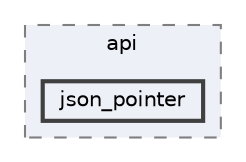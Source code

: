 digraph "/home/ale/sparse-matrix/json/docs/mkdocs/docs/api/json_pointer"
{
 // LATEX_PDF_SIZE
  bgcolor="transparent";
  edge [fontname=Helvetica,fontsize=10,labelfontname=Helvetica,labelfontsize=10];
  node [fontname=Helvetica,fontsize=10,shape=box,height=0.2,width=0.4];
  compound=true
  subgraph clusterdir_1cb66216308d3a94698848d80b87715c {
    graph [ bgcolor="#edf0f7", pencolor="grey50", label="api", fontname=Helvetica,fontsize=10 style="filled,dashed", URL="dir_1cb66216308d3a94698848d80b87715c.html",tooltip=""]
  dir_20fef67dc951b742d12abe5613c58be3 [label="json_pointer", fillcolor="#edf0f7", color="grey25", style="filled,bold", URL="dir_20fef67dc951b742d12abe5613c58be3.html",tooltip=""];
  }
}
